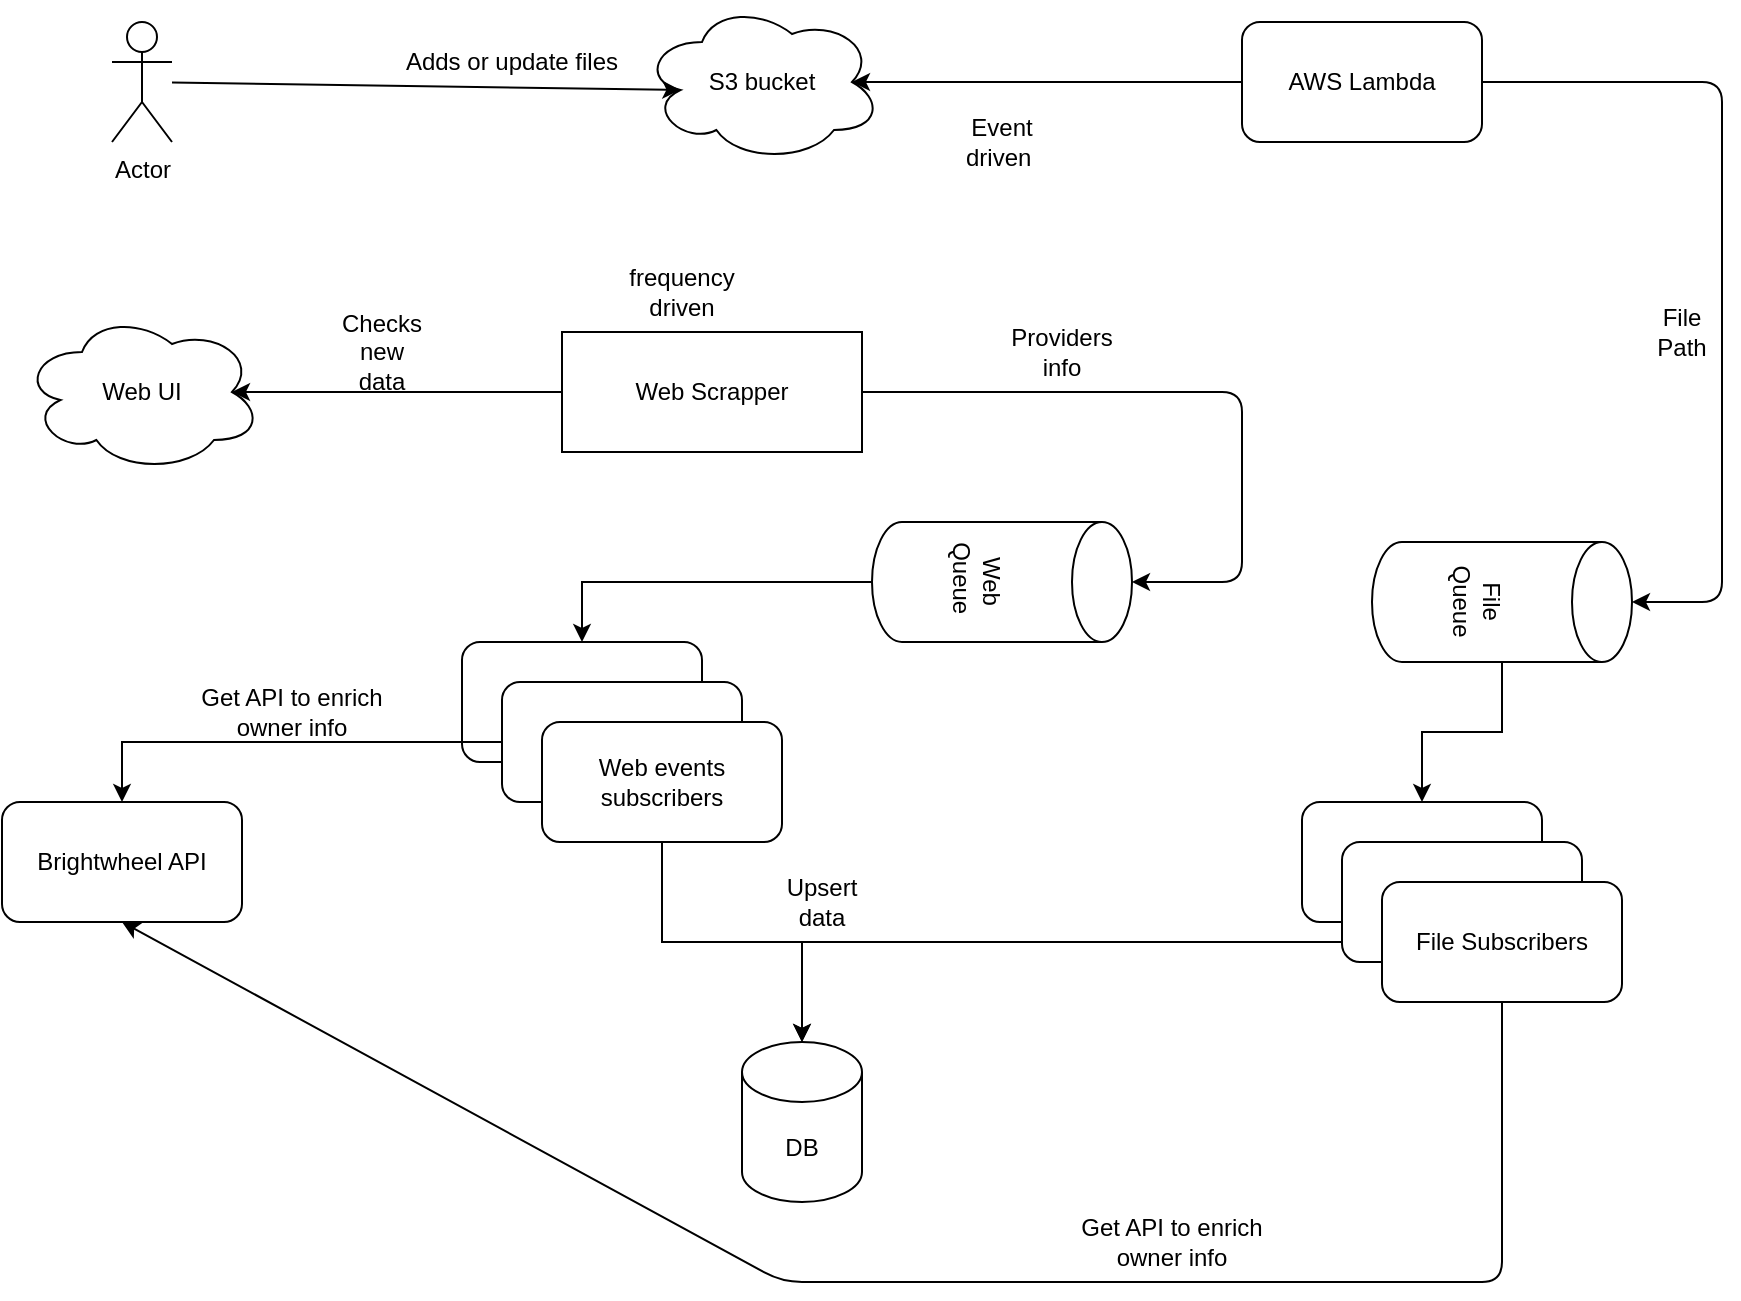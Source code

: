 <mxfile version="14.2.6" type="device"><diagram id="rSbNSbho62oOM0zl1Qmv" name="Page-1"><mxGraphModel dx="1186" dy="710" grid="1" gridSize="10" guides="1" tooltips="1" connect="1" arrows="1" fold="1" page="1" pageScale="1" pageWidth="850" pageHeight="1100" math="0" shadow="0"><root><mxCell id="0"/><mxCell id="1" parent="0"/><mxCell id="9lTP6Cd89okcJuvlZD6_-1" value="DB" style="shape=cylinder3;whiteSpace=wrap;html=1;boundedLbl=1;backgroundOutline=1;size=15;" vertex="1" parent="1"><mxGeometry x="390" y="550" width="60" height="80" as="geometry"/></mxCell><mxCell id="9lTP6Cd89okcJuvlZD6_-15" style="edgeStyle=orthogonalEdgeStyle;rounded=0;orthogonalLoop=1;jettySize=auto;html=1;" edge="1" parent="1" source="9lTP6Cd89okcJuvlZD6_-2" target="9lTP6Cd89okcJuvlZD6_-1"><mxGeometry relative="1" as="geometry"/></mxCell><mxCell id="9lTP6Cd89okcJuvlZD6_-5" value="S3 bucket" style="ellipse;shape=cloud;whiteSpace=wrap;html=1;" vertex="1" parent="1"><mxGeometry x="340" y="30" width="120" height="80" as="geometry"/></mxCell><mxCell id="9lTP6Cd89okcJuvlZD6_-6" value="Actor" style="shape=umlActor;verticalLabelPosition=bottom;verticalAlign=top;html=1;outlineConnect=0;" vertex="1" parent="1"><mxGeometry x="75" y="40" width="30" height="60" as="geometry"/></mxCell><mxCell id="9lTP6Cd89okcJuvlZD6_-7" value="" style="endArrow=classic;html=1;entryX=0.16;entryY=0.55;entryDx=0;entryDy=0;entryPerimeter=0;" edge="1" parent="1" source="9lTP6Cd89okcJuvlZD6_-6" target="9lTP6Cd89okcJuvlZD6_-5"><mxGeometry width="50" height="50" relative="1" as="geometry"><mxPoint x="190" y="74" as="sourcePoint"/><mxPoint x="450" y="340" as="targetPoint"/></mxGeometry></mxCell><mxCell id="9lTP6Cd89okcJuvlZD6_-8" value="Adds or update files" style="text;html=1;strokeColor=none;fillColor=none;align=center;verticalAlign=middle;whiteSpace=wrap;rounded=0;" vertex="1" parent="1"><mxGeometry x="220" y="50" width="110" height="20" as="geometry"/></mxCell><mxCell id="9lTP6Cd89okcJuvlZD6_-9" value="" style="endArrow=classic;html=1;entryX=0.875;entryY=0.5;entryDx=0;entryDy=0;entryPerimeter=0;exitX=0;exitY=0.5;exitDx=0;exitDy=0;" edge="1" parent="1" source="9lTP6Cd89okcJuvlZD6_-10" target="9lTP6Cd89okcJuvlZD6_-5"><mxGeometry width="50" height="50" relative="1" as="geometry"><mxPoint x="400" y="140" as="sourcePoint"/><mxPoint x="400" y="180" as="targetPoint"/></mxGeometry></mxCell><mxCell id="9lTP6Cd89okcJuvlZD6_-10" value="AWS Lambda" style="rounded=1;whiteSpace=wrap;html=1;" vertex="1" parent="1"><mxGeometry x="640" y="40" width="120" height="60" as="geometry"/></mxCell><mxCell id="9lTP6Cd89okcJuvlZD6_-11" value="Event driven&amp;nbsp;" style="text;html=1;strokeColor=none;fillColor=none;align=center;verticalAlign=middle;whiteSpace=wrap;rounded=0;" vertex="1" parent="1"><mxGeometry x="500" y="90" width="40" height="20" as="geometry"/></mxCell><mxCell id="9lTP6Cd89okcJuvlZD6_-14" style="edgeStyle=orthogonalEdgeStyle;rounded=0;orthogonalLoop=1;jettySize=auto;html=1;" edge="1" parent="1" source="9lTP6Cd89okcJuvlZD6_-12" target="9lTP6Cd89okcJuvlZD6_-3"><mxGeometry relative="1" as="geometry"/></mxCell><mxCell id="9lTP6Cd89okcJuvlZD6_-12" value="File Queue" style="shape=cylinder3;whiteSpace=wrap;html=1;boundedLbl=1;backgroundOutline=1;size=15;rotation=90;" vertex="1" parent="1"><mxGeometry x="740" y="265" width="60" height="130" as="geometry"/></mxCell><mxCell id="9lTP6Cd89okcJuvlZD6_-13" value="" style="endArrow=classic;html=1;entryX=0.5;entryY=0;entryDx=0;entryDy=0;entryPerimeter=0;exitX=1;exitY=0.5;exitDx=0;exitDy=0;" edge="1" parent="1" source="9lTP6Cd89okcJuvlZD6_-10" target="9lTP6Cd89okcJuvlZD6_-12"><mxGeometry width="50" height="50" relative="1" as="geometry"><mxPoint x="400" y="350" as="sourcePoint"/><mxPoint x="450" y="300" as="targetPoint"/><Array as="points"><mxPoint x="880" y="70"/><mxPoint x="880" y="150"/><mxPoint x="880" y="330"/></Array></mxGeometry></mxCell><mxCell id="9lTP6Cd89okcJuvlZD6_-16" value="Upsert data" style="text;html=1;strokeColor=none;fillColor=none;align=center;verticalAlign=middle;whiteSpace=wrap;rounded=0;" vertex="1" parent="1"><mxGeometry x="410" y="470" width="40" height="20" as="geometry"/></mxCell><mxCell id="9lTP6Cd89okcJuvlZD6_-17" value="" style="group" vertex="1" connectable="0" parent="1"><mxGeometry x="670" y="430" width="160" height="100" as="geometry"/></mxCell><mxCell id="9lTP6Cd89okcJuvlZD6_-3" value="" style="rounded=1;whiteSpace=wrap;html=1;" vertex="1" parent="9lTP6Cd89okcJuvlZD6_-17"><mxGeometry width="120" height="60" as="geometry"/></mxCell><mxCell id="9lTP6Cd89okcJuvlZD6_-4" value="" style="rounded=1;whiteSpace=wrap;html=1;" vertex="1" parent="9lTP6Cd89okcJuvlZD6_-17"><mxGeometry x="20" y="20" width="120" height="60" as="geometry"/></mxCell><mxCell id="9lTP6Cd89okcJuvlZD6_-2" value="File Subscribers" style="rounded=1;whiteSpace=wrap;html=1;" vertex="1" parent="9lTP6Cd89okcJuvlZD6_-17"><mxGeometry x="40" y="40" width="120" height="60" as="geometry"/></mxCell><mxCell id="9lTP6Cd89okcJuvlZD6_-18" value="Web Scrapper" style="rounded=0;whiteSpace=wrap;html=1;" vertex="1" parent="1"><mxGeometry x="300" y="195" width="150" height="60" as="geometry"/></mxCell><mxCell id="9lTP6Cd89okcJuvlZD6_-19" value="Web UI" style="ellipse;shape=cloud;whiteSpace=wrap;html=1;" vertex="1" parent="1"><mxGeometry x="30" y="185" width="120" height="80" as="geometry"/></mxCell><mxCell id="9lTP6Cd89okcJuvlZD6_-20" value="" style="endArrow=classic;html=1;entryX=0.875;entryY=0.5;entryDx=0;entryDy=0;entryPerimeter=0;exitX=0;exitY=0.5;exitDx=0;exitDy=0;" edge="1" parent="1" source="9lTP6Cd89okcJuvlZD6_-18" target="9lTP6Cd89okcJuvlZD6_-19"><mxGeometry width="50" height="50" relative="1" as="geometry"><mxPoint x="400" y="350" as="sourcePoint"/><mxPoint x="450" y="300" as="targetPoint"/></mxGeometry></mxCell><mxCell id="9lTP6Cd89okcJuvlZD6_-21" value="Checks new data" style="text;html=1;strokeColor=none;fillColor=none;align=center;verticalAlign=middle;whiteSpace=wrap;rounded=0;" vertex="1" parent="1"><mxGeometry x="190" y="195" width="40" height="20" as="geometry"/></mxCell><mxCell id="9lTP6Cd89okcJuvlZD6_-22" value="frequency driven" style="text;html=1;strokeColor=none;fillColor=none;align=center;verticalAlign=middle;whiteSpace=wrap;rounded=0;" vertex="1" parent="1"><mxGeometry x="340" y="165" width="40" height="20" as="geometry"/></mxCell><mxCell id="9lTP6Cd89okcJuvlZD6_-23" value="" style="endArrow=classic;html=1;exitX=1;exitY=0.5;exitDx=0;exitDy=0;entryX=0.5;entryY=0;entryDx=0;entryDy=0;entryPerimeter=0;" edge="1" parent="1" source="9lTP6Cd89okcJuvlZD6_-18" target="9lTP6Cd89okcJuvlZD6_-24"><mxGeometry width="50" height="50" relative="1" as="geometry"><mxPoint x="400" y="330" as="sourcePoint"/><mxPoint x="550" y="225" as="targetPoint"/><Array as="points"><mxPoint x="640" y="225"/><mxPoint x="640" y="320"/></Array></mxGeometry></mxCell><mxCell id="9lTP6Cd89okcJuvlZD6_-29" style="edgeStyle=orthogonalEdgeStyle;rounded=0;orthogonalLoop=1;jettySize=auto;html=1;entryX=0.5;entryY=0;entryDx=0;entryDy=0;" edge="1" parent="1" source="9lTP6Cd89okcJuvlZD6_-24" target="9lTP6Cd89okcJuvlZD6_-26"><mxGeometry relative="1" as="geometry"/></mxCell><mxCell id="9lTP6Cd89okcJuvlZD6_-24" value="Web Queue&amp;nbsp;" style="shape=cylinder3;whiteSpace=wrap;html=1;boundedLbl=1;backgroundOutline=1;size=15;rotation=90;" vertex="1" parent="1"><mxGeometry x="490" y="255" width="60" height="130" as="geometry"/></mxCell><mxCell id="9lTP6Cd89okcJuvlZD6_-25" value="" style="group" vertex="1" connectable="0" parent="1"><mxGeometry x="250" y="350" width="160" height="100" as="geometry"/></mxCell><mxCell id="9lTP6Cd89okcJuvlZD6_-26" value="" style="rounded=1;whiteSpace=wrap;html=1;" vertex="1" parent="9lTP6Cd89okcJuvlZD6_-25"><mxGeometry width="120" height="60" as="geometry"/></mxCell><mxCell id="9lTP6Cd89okcJuvlZD6_-27" value="" style="rounded=1;whiteSpace=wrap;html=1;" vertex="1" parent="9lTP6Cd89okcJuvlZD6_-25"><mxGeometry x="20" y="20" width="120" height="60" as="geometry"/></mxCell><mxCell id="9lTP6Cd89okcJuvlZD6_-28" value="Web events subscribers" style="rounded=1;whiteSpace=wrap;html=1;" vertex="1" parent="9lTP6Cd89okcJuvlZD6_-25"><mxGeometry x="40" y="40" width="120" height="60" as="geometry"/></mxCell><mxCell id="9lTP6Cd89okcJuvlZD6_-30" style="edgeStyle=orthogonalEdgeStyle;rounded=0;orthogonalLoop=1;jettySize=auto;html=1;" edge="1" parent="1" source="9lTP6Cd89okcJuvlZD6_-28" target="9lTP6Cd89okcJuvlZD6_-1"><mxGeometry relative="1" as="geometry"/></mxCell><mxCell id="9lTP6Cd89okcJuvlZD6_-32" value="Brightwheel API" style="rounded=1;whiteSpace=wrap;html=1;" vertex="1" parent="1"><mxGeometry x="20" y="430" width="120" height="60" as="geometry"/></mxCell><mxCell id="9lTP6Cd89okcJuvlZD6_-35" style="edgeStyle=orthogonalEdgeStyle;rounded=0;orthogonalLoop=1;jettySize=auto;html=1;entryX=0.5;entryY=0;entryDx=0;entryDy=0;" edge="1" parent="1" source="9lTP6Cd89okcJuvlZD6_-27" target="9lTP6Cd89okcJuvlZD6_-32"><mxGeometry relative="1" as="geometry"/></mxCell><mxCell id="9lTP6Cd89okcJuvlZD6_-36" value="Get API to enrich owner info" style="text;html=1;strokeColor=none;fillColor=none;align=center;verticalAlign=middle;whiteSpace=wrap;rounded=0;" vertex="1" parent="1"><mxGeometry x="110" y="375" width="110" height="20" as="geometry"/></mxCell><mxCell id="9lTP6Cd89okcJuvlZD6_-37" value="" style="endArrow=classic;html=1;exitX=0.5;exitY=1;exitDx=0;exitDy=0;entryX=0.5;entryY=1;entryDx=0;entryDy=0;" edge="1" parent="1" source="9lTP6Cd89okcJuvlZD6_-2" target="9lTP6Cd89okcJuvlZD6_-32"><mxGeometry width="50" height="50" relative="1" as="geometry"><mxPoint x="540" y="360" as="sourcePoint"/><mxPoint x="590" y="310" as="targetPoint"/><Array as="points"><mxPoint x="770" y="670"/><mxPoint x="410" y="670"/></Array></mxGeometry></mxCell><mxCell id="9lTP6Cd89okcJuvlZD6_-38" value="Get API to enrich owner info" style="text;html=1;strokeColor=none;fillColor=none;align=center;verticalAlign=middle;whiteSpace=wrap;rounded=0;" vertex="1" parent="1"><mxGeometry x="550" y="640" width="110" height="20" as="geometry"/></mxCell><mxCell id="9lTP6Cd89okcJuvlZD6_-39" value="File Path" style="text;html=1;strokeColor=none;fillColor=none;align=center;verticalAlign=middle;whiteSpace=wrap;rounded=0;" vertex="1" parent="1"><mxGeometry x="840" y="185" width="40" height="20" as="geometry"/></mxCell><mxCell id="9lTP6Cd89okcJuvlZD6_-40" value="Providers info" style="text;html=1;strokeColor=none;fillColor=none;align=center;verticalAlign=middle;whiteSpace=wrap;rounded=0;" vertex="1" parent="1"><mxGeometry x="530" y="195" width="40" height="20" as="geometry"/></mxCell></root></mxGraphModel></diagram></mxfile>